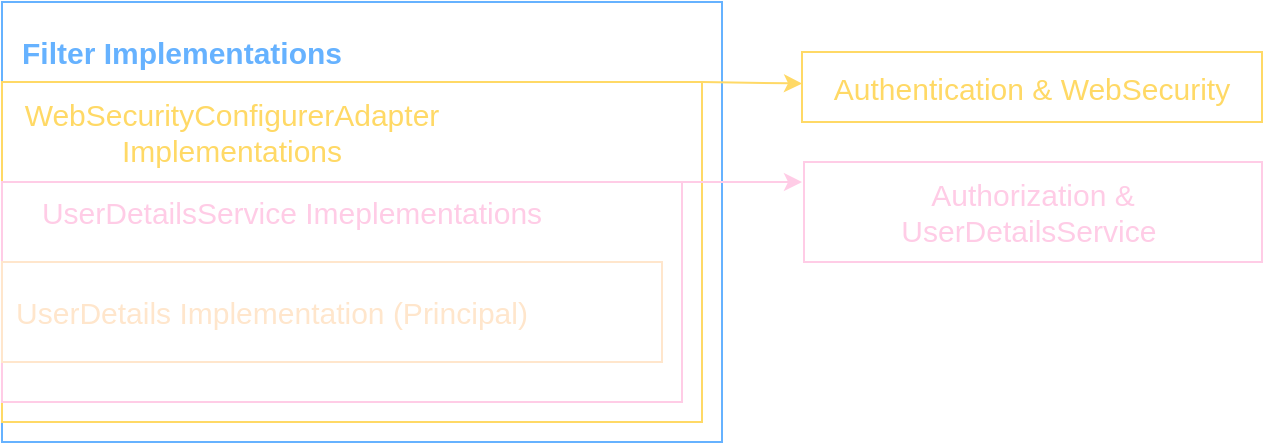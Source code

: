 <mxfile version="19.0.0" type="github">
  <diagram id="YqcAMcOBWE7lSPVI7W-R" name="Page-1">
    <mxGraphModel dx="1182" dy="692" grid="1" gridSize="10" guides="1" tooltips="1" connect="1" arrows="1" fold="1" page="1" pageScale="1" pageWidth="827" pageHeight="1169" math="0" shadow="0">
      <root>
        <mxCell id="0" />
        <mxCell id="1" parent="0" />
        <mxCell id="oZnyojDCq1k0_cdy5mf5-19" value="" style="rounded=0;whiteSpace=wrap;html=1;shadow=0;fontSize=15;fontColor=#FFD966;strokeWidth=1;fillColor=default;strokeColor=#66B2FF;" vertex="1" parent="1">
          <mxGeometry x="30" y="20" width="360" height="220" as="geometry" />
        </mxCell>
        <mxCell id="oZnyojDCq1k0_cdy5mf5-2" value="&lt;b&gt;Filter Implementations&lt;/b&gt;" style="text;html=1;strokeColor=none;fillColor=none;align=center;verticalAlign=middle;whiteSpace=wrap;rounded=0;fontColor=#66B2FF;fontSize=15;" vertex="1" parent="1">
          <mxGeometry x="30" y="30" width="180" height="30" as="geometry" />
        </mxCell>
        <mxCell id="oZnyojDCq1k0_cdy5mf5-18" value="" style="rounded=0;whiteSpace=wrap;html=1;shadow=0;fontSize=15;fontColor=#FFD966;strokeWidth=1;fillColor=default;strokeColor=#FFD966;" vertex="1" parent="1">
          <mxGeometry x="30" y="60" width="350" height="170" as="geometry" />
        </mxCell>
        <mxCell id="oZnyojDCq1k0_cdy5mf5-12" value="WebSecurityConfigurerAdapter&lt;br&gt;Implementations" style="text;html=1;strokeColor=none;fillColor=none;align=center;verticalAlign=middle;whiteSpace=wrap;rounded=0;fontSize=15;fontColor=#FFD966;" vertex="1" parent="1">
          <mxGeometry x="30" y="60" width="230" height="50" as="geometry" />
        </mxCell>
        <mxCell id="oZnyojDCq1k0_cdy5mf5-20" value="" style="rounded=0;whiteSpace=wrap;html=1;shadow=0;fontSize=15;fontColor=#FFD966;strokeWidth=1;fillColor=default;strokeColor=#FFCCE6;" vertex="1" parent="1">
          <mxGeometry x="30" y="110" width="340" height="110" as="geometry" />
        </mxCell>
        <mxCell id="oZnyojDCq1k0_cdy5mf5-15" value="UserDetailsService Imeplementations" style="text;html=1;strokeColor=none;fillColor=none;align=center;verticalAlign=middle;whiteSpace=wrap;rounded=0;fontColor=#FFCCE6;fontSize=15;" vertex="1" parent="1">
          <mxGeometry x="30" y="110" width="290" height="30" as="geometry" />
        </mxCell>
        <mxCell id="oZnyojDCq1k0_cdy5mf5-21" value="" style="rounded=0;whiteSpace=wrap;html=1;shadow=0;fontSize=15;fontColor=#FFD966;strokeWidth=1;fillColor=default;strokeColor=#FFE6CC;" vertex="1" parent="1">
          <mxGeometry x="30" y="150" width="330" height="50" as="geometry" />
        </mxCell>
        <mxCell id="oZnyojDCq1k0_cdy5mf5-8" value="UserDetails Implementation (Principal)" style="text;html=1;strokeColor=none;fillColor=none;align=center;verticalAlign=middle;whiteSpace=wrap;rounded=0;shadow=0;fontSize=15;fontColor=#FFE6CC;" vertex="1" parent="1">
          <mxGeometry x="30" y="160" width="270" height="30" as="geometry" />
        </mxCell>
        <mxCell id="oZnyojDCq1k0_cdy5mf5-9" style="edgeStyle=orthogonalEdgeStyle;rounded=0;orthogonalLoop=1;jettySize=auto;html=1;exitX=0.5;exitY=1;exitDx=0;exitDy=0;fontSize=15;fontColor=#FFD966;" edge="1" parent="1" source="oZnyojDCq1k0_cdy5mf5-8" target="oZnyojDCq1k0_cdy5mf5-8">
          <mxGeometry relative="1" as="geometry" />
        </mxCell>
        <mxCell id="oZnyojDCq1k0_cdy5mf5-23" value="" style="endArrow=classic;html=1;rounded=0;fontSize=15;fontColor=#66B2FF;exitX=1;exitY=0;exitDx=0;exitDy=0;strokeColor=#FFD966;" edge="1" parent="1" source="oZnyojDCq1k0_cdy5mf5-18" target="oZnyojDCq1k0_cdy5mf5-24">
          <mxGeometry width="50" height="50" relative="1" as="geometry">
            <mxPoint x="430" y="120" as="sourcePoint" />
            <mxPoint x="460" y="60" as="targetPoint" />
          </mxGeometry>
        </mxCell>
        <mxCell id="oZnyojDCq1k0_cdy5mf5-24" value="&lt;font color=&quot;#ffd966&quot;&gt;Authentication &amp;amp; WebSecurity&lt;/font&gt;" style="text;html=1;strokeColor=#FFD966;fillColor=none;align=center;verticalAlign=middle;whiteSpace=wrap;rounded=0;shadow=0;fontSize=15;fontColor=#66B2FF;" vertex="1" parent="1">
          <mxGeometry x="430" y="45" width="230" height="35" as="geometry" />
        </mxCell>
        <mxCell id="oZnyojDCq1k0_cdy5mf5-25" value="" style="endArrow=classic;html=1;rounded=0;fontSize=15;fontColor=#FFD966;strokeColor=#FFCCE6;exitX=1;exitY=0;exitDx=0;exitDy=0;" edge="1" parent="1" source="oZnyojDCq1k0_cdy5mf5-20">
          <mxGeometry width="50" height="50" relative="1" as="geometry">
            <mxPoint x="490" y="230" as="sourcePoint" />
            <mxPoint x="430" y="110" as="targetPoint" />
          </mxGeometry>
        </mxCell>
        <mxCell id="oZnyojDCq1k0_cdy5mf5-27" value="Authorization &amp;amp; UserDetailsService&amp;nbsp;" style="text;html=1;strokeColor=#FFCCE6;fillColor=none;align=center;verticalAlign=middle;whiteSpace=wrap;rounded=0;fontColor=#FFCCE6;fontSize=15;" vertex="1" parent="1">
          <mxGeometry x="431" y="100" width="229" height="50" as="geometry" />
        </mxCell>
      </root>
    </mxGraphModel>
  </diagram>
</mxfile>

